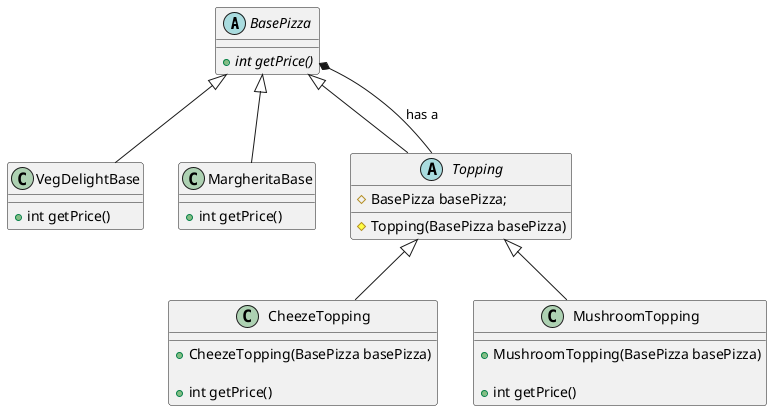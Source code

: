 @startuml strategy design pattern

abstract class BasePizza {
    +{abstract} int getPrice()
}

class VegDelightBase extends BasePizza {
    +int getPrice()
}

class MargheritaBase extends BasePizza {
    +int getPrice()
}

abstract class Topping extends BasePizza {

    #BasePizza basePizza;

    #Topping(BasePizza basePizza)
}

class CheezeTopping extends Topping {

    +CheezeTopping(BasePizza basePizza)

    +int getPrice()

}

class MushroomTopping extends Topping {

    +MushroomTopping(BasePizza basePizza)

    +int getPrice()

}

Topping --* BasePizza : has a
@enduml

